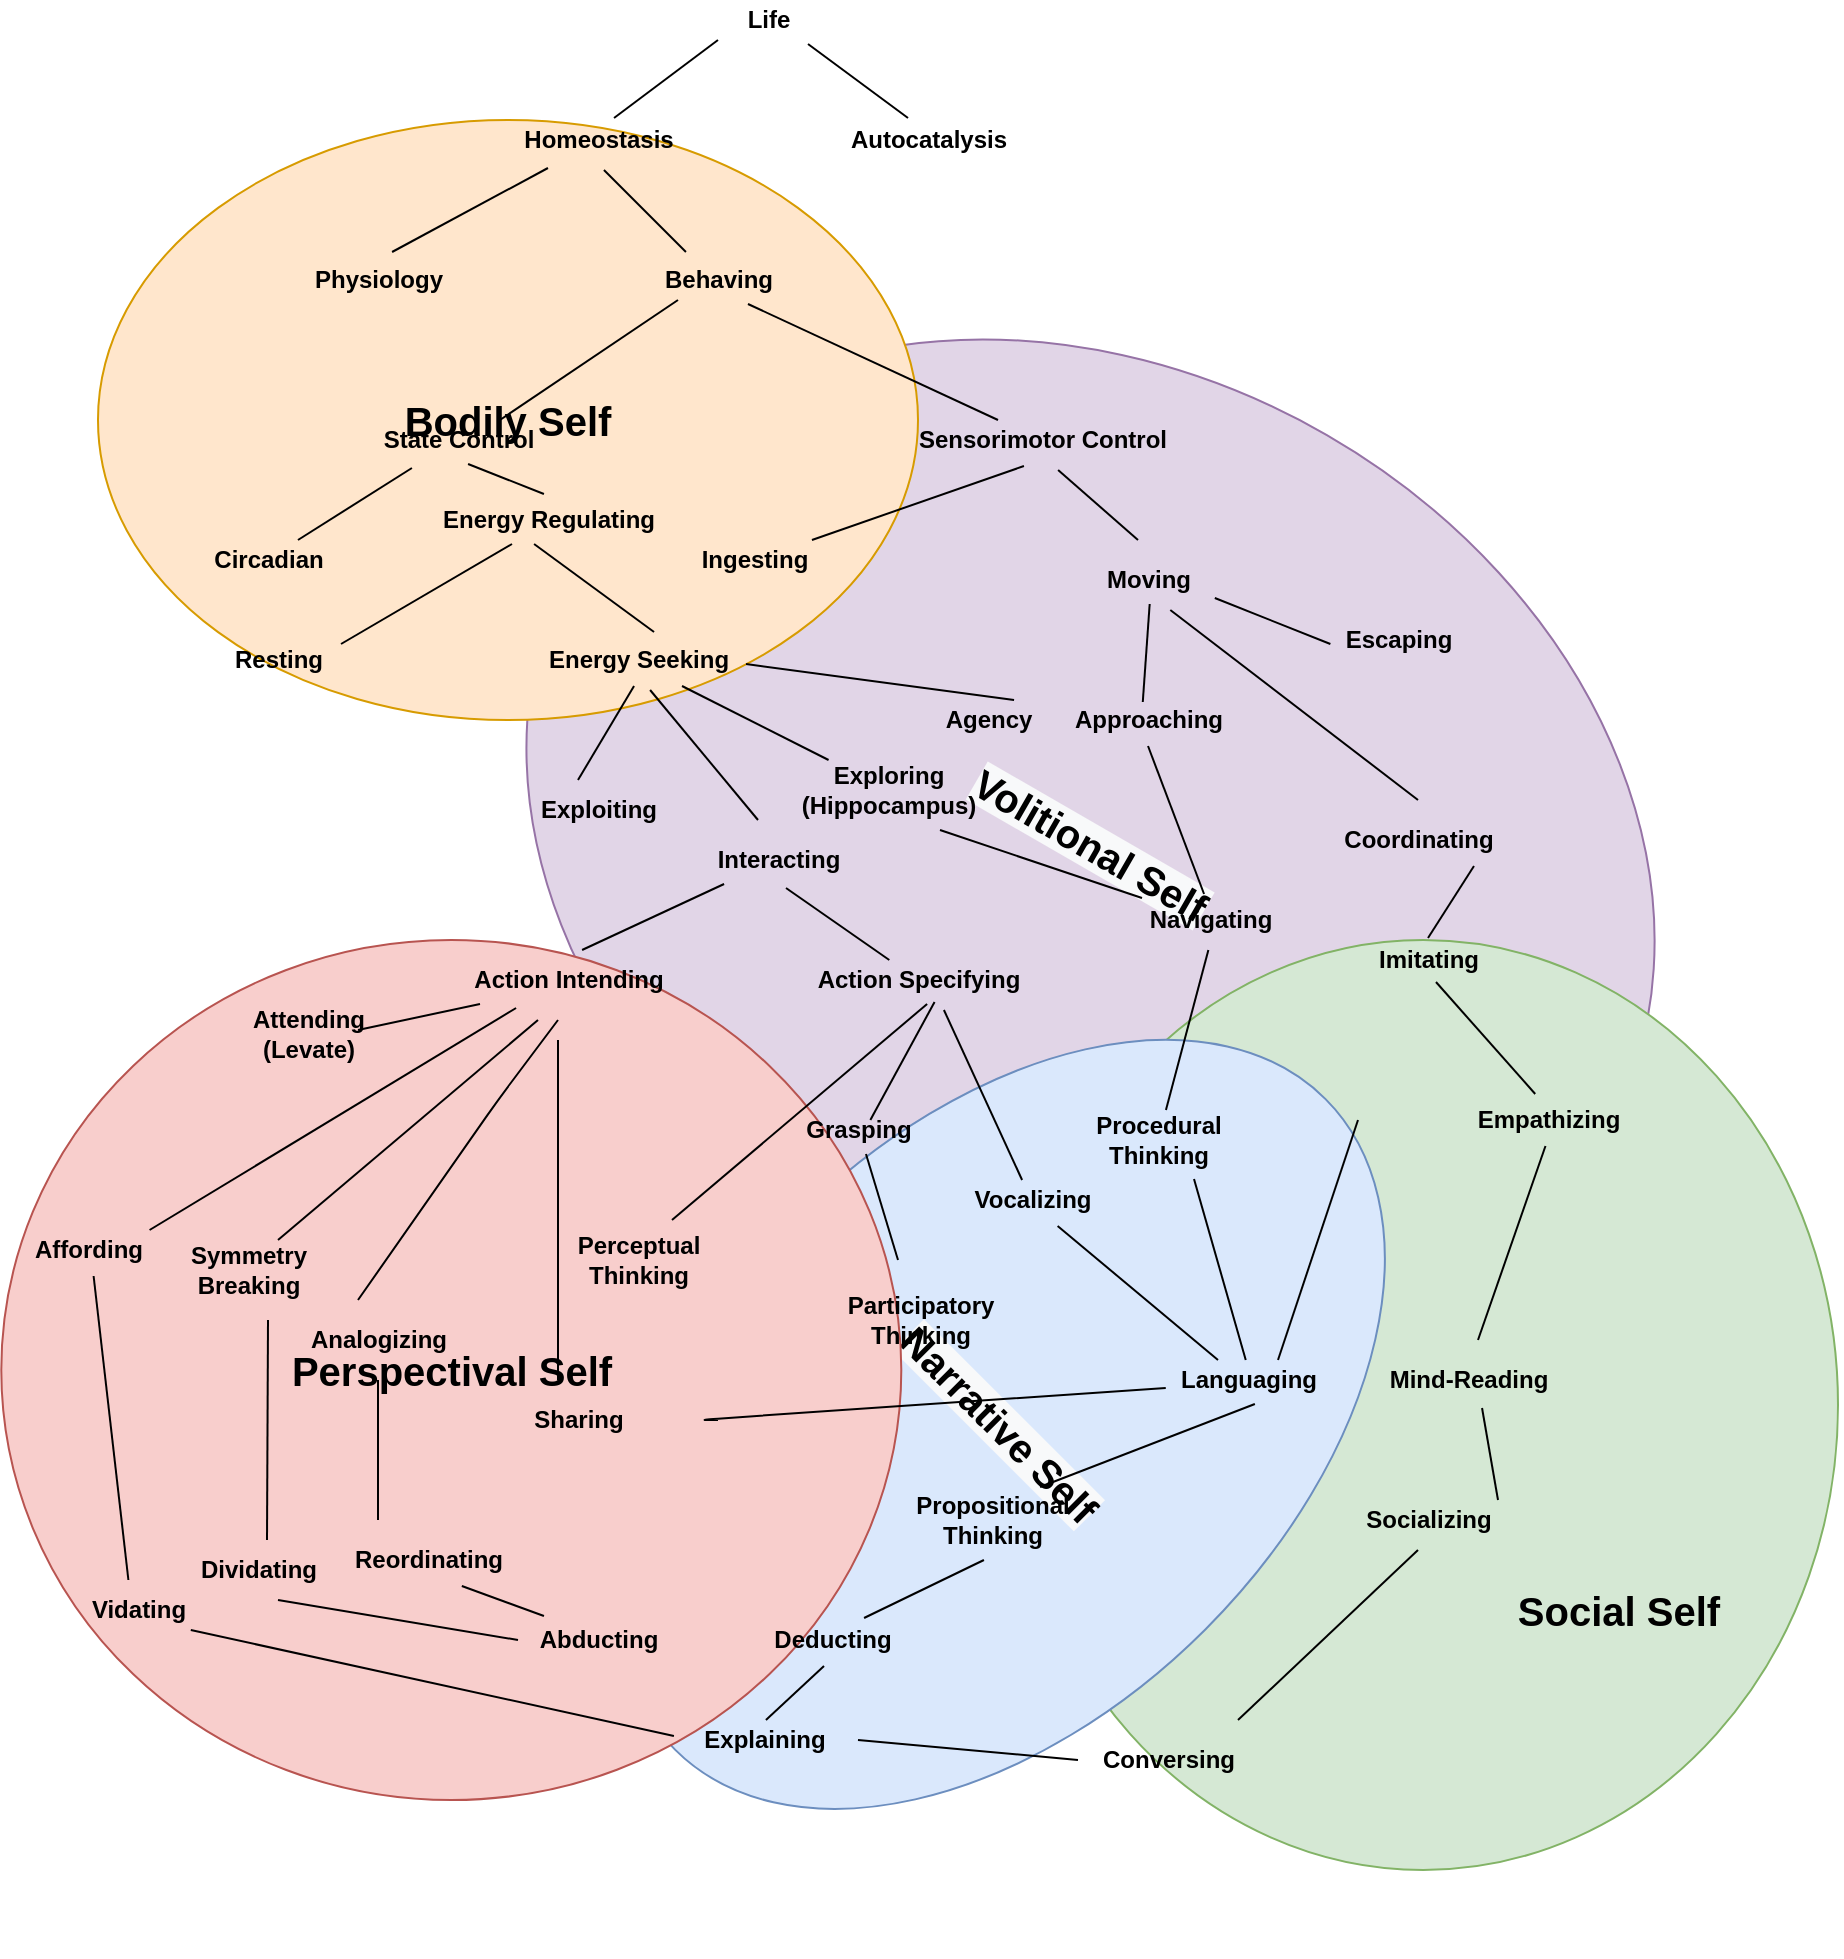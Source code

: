<mxfile version="13.8.0" type="github">
  <diagram id="261lAa1EZaPhHnJhHldy" name="Page-1">
    <mxGraphModel dx="858" dy="432" grid="1" gridSize="10" guides="1" tooltips="1" connect="1" arrows="1" fold="1" page="1" pageScale="1" pageWidth="850" pageHeight="1100" math="0" shadow="0">
      <root>
        <mxCell id="0" />
        <mxCell id="1" parent="0" />
        <mxCell id="-oYrf_uy26-qNpr954tw-61" value="&lt;b style=&quot;color: rgb(0 , 0 , 0) ; font-family: &amp;#34;helvetica&amp;#34; ; font-size: 20px ; font-style: normal ; letter-spacing: normal ; text-align: center ; text-indent: 0px ; text-transform: none ; word-spacing: 0px ; background-color: rgb(248 , 249 , 250)&quot;&gt;Volitional Self&lt;/b&gt;" style="ellipse;whiteSpace=wrap;html=1;rotation=30;fillColor=#e1d5e7;strokeColor=#9673a6;" parent="1" vertex="1">
          <mxGeometry x="260.57" y="235.9" width="591.38" height="472.74" as="geometry" />
        </mxCell>
        <mxCell id="-oYrf_uy26-qNpr954tw-57" value="" style="ellipse;whiteSpace=wrap;html=1;fillColor=#d5e8d4;strokeColor=#82b366;direction=south;" parent="1" vertex="1">
          <mxGeometry x="515.29" y="520" width="414.71" height="465" as="geometry" />
        </mxCell>
        <mxCell id="-oYrf_uy26-qNpr954tw-55" value="&lt;b style=&quot;font-size: 20px ; background-color: rgb(248 , 249 , 250)&quot;&gt;Narrative Self&lt;/b&gt;" style="ellipse;whiteSpace=wrap;html=1;rotation=45;fillColor=#dae8fc;strokeColor=#6c8ebf;" parent="1" vertex="1">
          <mxGeometry x="366.15" y="532.18" width="290" height="460" as="geometry" />
        </mxCell>
        <mxCell id="-oYrf_uy26-qNpr954tw-50" value="&lt;span style=&quot;font-size: 20px&quot;&gt;&lt;b&gt;Bodily Self&lt;/b&gt;&lt;/span&gt;" style="ellipse;whiteSpace=wrap;html=1;fillColor=#ffe6cc;strokeColor=#d79b00;" parent="1" vertex="1">
          <mxGeometry x="60" y="110" width="410" height="300" as="geometry" />
        </mxCell>
        <mxCell id="-oYrf_uy26-qNpr954tw-51" value="&lt;b style=&quot;font-size: 20px&quot;&gt;Perspectival Self&lt;/b&gt;" style="ellipse;whiteSpace=wrap;html=1;fillColor=#f8cecc;strokeColor=#b85450;" parent="1" vertex="1">
          <mxGeometry x="11.65" y="520" width="450" height="430" as="geometry" />
        </mxCell>
        <mxCell id="-oYrf_uy26-qNpr954tw-1" value="Life" style="text;html=1;align=center;verticalAlign=middle;resizable=0;points=[];autosize=1;fontStyle=1" parent="1" vertex="1">
          <mxGeometry x="375" y="50" width="40" height="20" as="geometry" />
        </mxCell>
        <mxCell id="-oYrf_uy26-qNpr954tw-2" value="Homeostasis" style="text;html=1;align=center;verticalAlign=middle;resizable=0;points=[];autosize=1;fontStyle=1" parent="1" vertex="1">
          <mxGeometry x="265" y="110" width="90" height="20" as="geometry" />
        </mxCell>
        <mxCell id="-oYrf_uy26-qNpr954tw-3" value="Autocatalysis" style="text;html=1;align=center;verticalAlign=middle;resizable=0;points=[];autosize=1;fontStyle=1" parent="1" vertex="1">
          <mxGeometry x="430" y="110" width="90" height="20" as="geometry" />
        </mxCell>
        <mxCell id="-oYrf_uy26-qNpr954tw-4" value="Physiology" style="text;html=1;align=center;verticalAlign=middle;resizable=0;points=[];autosize=1;fontStyle=1" parent="1" vertex="1">
          <mxGeometry x="160" y="180" width="80" height="20" as="geometry" />
        </mxCell>
        <mxCell id="-oYrf_uy26-qNpr954tw-5" value="Behaving" style="text;html=1;align=center;verticalAlign=middle;resizable=0;points=[];autosize=1;fontStyle=1" parent="1" vertex="1">
          <mxGeometry x="335" y="180" width="70" height="20" as="geometry" />
        </mxCell>
        <mxCell id="-oYrf_uy26-qNpr954tw-6" value="State Control" style="text;html=1;align=center;verticalAlign=middle;resizable=0;points=[];autosize=1;fontStyle=1" parent="1" vertex="1">
          <mxGeometry x="195" y="260" width="90" height="20" as="geometry" />
        </mxCell>
        <mxCell id="-oYrf_uy26-qNpr954tw-7" value="Sensorimotor Control" style="text;html=1;align=center;verticalAlign=middle;resizable=0;points=[];autosize=1;fontStyle=1" parent="1" vertex="1">
          <mxGeometry x="461.65" y="260" width="140" height="20" as="geometry" />
        </mxCell>
        <mxCell id="-oYrf_uy26-qNpr954tw-8" value="Agency" style="text;html=1;align=center;verticalAlign=middle;resizable=0;points=[];autosize=1;fontStyle=1" parent="1" vertex="1">
          <mxGeometry x="475" y="400" width="60" height="20" as="geometry" />
        </mxCell>
        <mxCell id="-oYrf_uy26-qNpr954tw-9" value="Exploiting" style="text;html=1;align=center;verticalAlign=middle;resizable=0;points=[];autosize=1;fontStyle=1" parent="1" vertex="1">
          <mxGeometry x="275" y="445" width="70" height="20" as="geometry" />
        </mxCell>
        <mxCell id="-oYrf_uy26-qNpr954tw-10" value="Exploring&lt;br&gt;(Hippocampus)" style="text;html=1;align=center;verticalAlign=middle;resizable=0;points=[];autosize=1;fontStyle=1" parent="1" vertex="1">
          <mxGeometry x="405" y="430" width="100" height="30" as="geometry" />
        </mxCell>
        <mxCell id="-oYrf_uy26-qNpr954tw-11" value="Interacting" style="text;html=1;align=center;verticalAlign=middle;resizable=0;points=[];autosize=1;fontStyle=1" parent="1" vertex="1">
          <mxGeometry x="360" y="470" width="80" height="20" as="geometry" />
        </mxCell>
        <mxCell id="-oYrf_uy26-qNpr954tw-12" value="Circadian" style="text;html=1;align=center;verticalAlign=middle;resizable=0;points=[];autosize=1;fontStyle=1" parent="1" vertex="1">
          <mxGeometry x="110" y="320" width="70" height="20" as="geometry" />
        </mxCell>
        <mxCell id="-oYrf_uy26-qNpr954tw-13" value="Energy Regulating" style="text;html=1;align=center;verticalAlign=middle;resizable=0;points=[];autosize=1;fontStyle=1" parent="1" vertex="1">
          <mxGeometry x="225" y="300" width="120" height="20" as="geometry" />
        </mxCell>
        <mxCell id="-oYrf_uy26-qNpr954tw-14" value="Resting" style="text;html=1;align=center;verticalAlign=middle;resizable=0;points=[];autosize=1;fontStyle=1" parent="1" vertex="1">
          <mxGeometry x="120" y="370" width="60" height="20" as="geometry" />
        </mxCell>
        <mxCell id="-oYrf_uy26-qNpr954tw-15" value="Energy Seeking" style="text;html=1;align=center;verticalAlign=middle;resizable=0;points=[];autosize=1;fontStyle=1" parent="1" vertex="1">
          <mxGeometry x="275" y="370" width="110" height="20" as="geometry" />
        </mxCell>
        <mxCell id="-oYrf_uy26-qNpr954tw-16" value="Ingesting" style="text;html=1;align=center;verticalAlign=middle;resizable=0;points=[];autosize=1;fontStyle=1" parent="1" vertex="1">
          <mxGeometry x="353.33" y="320" width="70" height="20" as="geometry" />
        </mxCell>
        <mxCell id="-oYrf_uy26-qNpr954tw-17" value="Moving" style="text;html=1;align=center;verticalAlign=middle;resizable=0;points=[];autosize=1;fontStyle=1" parent="1" vertex="1">
          <mxGeometry x="555" y="330" width="60" height="20" as="geometry" />
        </mxCell>
        <mxCell id="-oYrf_uy26-qNpr954tw-18" value="Escaping" style="text;html=1;align=center;verticalAlign=middle;resizable=0;points=[];autosize=1;fontStyle=1" parent="1" vertex="1">
          <mxGeometry x="675" y="360" width="70" height="20" as="geometry" />
        </mxCell>
        <mxCell id="-oYrf_uy26-qNpr954tw-19" value="Approaching" style="text;html=1;align=center;verticalAlign=middle;resizable=0;points=[];autosize=1;fontStyle=1" parent="1" vertex="1">
          <mxGeometry x="540" y="400" width="90" height="20" as="geometry" />
        </mxCell>
        <mxCell id="-oYrf_uy26-qNpr954tw-20" value="Action Intending" style="text;html=1;align=center;verticalAlign=middle;resizable=0;points=[];autosize=1;fontStyle=1" parent="1" vertex="1">
          <mxGeometry x="240" y="530" width="110" height="20" as="geometry" />
        </mxCell>
        <mxCell id="-oYrf_uy26-qNpr954tw-21" value="Action Specifying" style="text;html=1;align=center;verticalAlign=middle;resizable=0;points=[];autosize=1;fontStyle=1" parent="1" vertex="1">
          <mxGeometry x="410" y="530" width="120" height="20" as="geometry" />
        </mxCell>
        <mxCell id="-oYrf_uy26-qNpr954tw-33" value="&lt;br&gt;Attending&lt;br&gt;(Levate)" style="text;html=1;align=center;verticalAlign=middle;resizable=0;points=[];autosize=1;fontStyle=1" parent="1" vertex="1">
          <mxGeometry x="130" y="535" width="70" height="50" as="geometry" />
        </mxCell>
        <mxCell id="-oYrf_uy26-qNpr954tw-34" value="Affording" style="text;html=1;align=center;verticalAlign=middle;resizable=0;points=[];autosize=1;fontStyle=1" parent="1" vertex="1">
          <mxGeometry x="20" y="665" width="70" height="20" as="geometry" />
        </mxCell>
        <mxCell id="-oYrf_uy26-qNpr954tw-35" value="Dividating" style="text;html=1;align=center;verticalAlign=middle;resizable=0;points=[];autosize=1;fontStyle=1" parent="1" vertex="1">
          <mxGeometry x="105" y="825" width="70" height="20" as="geometry" />
        </mxCell>
        <mxCell id="-oYrf_uy26-qNpr954tw-36" value="Analogizing" style="text;html=1;align=center;verticalAlign=middle;resizable=0;points=[];autosize=1;fontStyle=1" parent="1" vertex="1">
          <mxGeometry x="160" y="710" width="80" height="20" as="geometry" />
        </mxCell>
        <mxCell id="-oYrf_uy26-qNpr954tw-37" value="Procedural&lt;br&gt;Thinking" style="text;html=1;align=center;verticalAlign=middle;resizable=0;points=[];autosize=1;fontStyle=1" parent="1" vertex="1">
          <mxGeometry x="550" y="605" width="80" height="30" as="geometry" />
        </mxCell>
        <mxCell id="-oYrf_uy26-qNpr954tw-38" value="Propositional&lt;br&gt;Thinking" style="text;html=1;align=center;verticalAlign=middle;resizable=0;points=[];autosize=1;fontStyle=1" parent="1" vertex="1">
          <mxGeometry x="461.65" y="795" width="90" height="30" as="geometry" />
        </mxCell>
        <mxCell id="-oYrf_uy26-qNpr954tw-39" value="Perceptual&lt;br&gt;Thinking" style="text;html=1;align=center;verticalAlign=middle;resizable=0;points=[];autosize=1;fontStyle=1" parent="1" vertex="1">
          <mxGeometry x="290" y="665" width="80" height="30" as="geometry" />
        </mxCell>
        <mxCell id="-oYrf_uy26-qNpr954tw-40" value="Participatory&lt;br&gt;Thinking" style="text;html=1;align=center;verticalAlign=middle;resizable=0;points=[];autosize=1;fontStyle=1" parent="1" vertex="1">
          <mxGeometry x="426.18" y="695" width="90" height="30" as="geometry" />
        </mxCell>
        <mxCell id="-oYrf_uy26-qNpr954tw-41" value="Sharing" style="text;html=1;align=center;verticalAlign=middle;resizable=0;points=[];autosize=1;fontStyle=1" parent="1" vertex="1">
          <mxGeometry x="270" y="750" width="60" height="20" as="geometry" />
        </mxCell>
        <mxCell id="-oYrf_uy26-qNpr954tw-42" value="Coordinating" style="text;html=1;align=center;verticalAlign=middle;resizable=0;points=[];autosize=1;fontStyle=1" parent="1" vertex="1">
          <mxGeometry x="675" y="460" width="90" height="20" as="geometry" />
        </mxCell>
        <mxCell id="-oYrf_uy26-qNpr954tw-43" value="Socializing" style="text;html=1;align=center;verticalAlign=middle;resizable=0;points=[];autosize=1;fontStyle=1" parent="1" vertex="1">
          <mxGeometry x="685" y="800" width="80" height="20" as="geometry" />
        </mxCell>
        <mxCell id="-oYrf_uy26-qNpr954tw-44" value="Imitating" style="text;html=1;align=center;verticalAlign=middle;resizable=0;points=[];autosize=1;fontStyle=1" parent="1" vertex="1">
          <mxGeometry x="690" y="520" width="70" height="20" as="geometry" />
        </mxCell>
        <mxCell id="-oYrf_uy26-qNpr954tw-45" value="Languaging" style="text;html=1;align=center;verticalAlign=middle;resizable=0;points=[];autosize=1;fontStyle=1" parent="1" vertex="1">
          <mxGeometry x="595" y="730" width="80" height="20" as="geometry" />
        </mxCell>
        <mxCell id="-oYrf_uy26-qNpr954tw-46" value="Mind-Reading" style="text;html=1;align=center;verticalAlign=middle;resizable=0;points=[];autosize=1;fontStyle=1" parent="1" vertex="1">
          <mxGeometry x="700" y="730" width="90" height="20" as="geometry" />
        </mxCell>
        <mxCell id="-oYrf_uy26-qNpr954tw-47" value="Navigating" style="text;html=1;align=center;verticalAlign=middle;resizable=0;points=[];autosize=1;fontStyle=1" parent="1" vertex="1">
          <mxGeometry x="576.15" y="500" width="80" height="20" as="geometry" />
        </mxCell>
        <mxCell id="-oYrf_uy26-qNpr954tw-48" value="Grasping" style="text;html=1;align=center;verticalAlign=middle;resizable=0;points=[];autosize=1;fontStyle=1" parent="1" vertex="1">
          <mxGeometry x="405" y="605" width="70" height="20" as="geometry" />
        </mxCell>
        <mxCell id="-oYrf_uy26-qNpr954tw-49" value="&lt;b&gt;Vocalizing&lt;/b&gt;" style="text;html=1;align=center;verticalAlign=middle;resizable=0;points=[];autosize=1;" parent="1" vertex="1">
          <mxGeometry x="491.65" y="640" width="70" height="20" as="geometry" />
        </mxCell>
        <mxCell id="-oYrf_uy26-qNpr954tw-56" value="&lt;b&gt;Empathizing&lt;/b&gt;" style="text;html=1;align=center;verticalAlign=middle;resizable=0;points=[];autosize=1;" parent="1" vertex="1">
          <mxGeometry x="740" y="600" width="90" height="20" as="geometry" />
        </mxCell>
        <mxCell id="-oYrf_uy26-qNpr954tw-65" value="&lt;font style=&quot;font-size: 20px&quot;&gt;&lt;b&gt;Social Self&lt;br&gt;&lt;/b&gt;&lt;/font&gt;" style="text;html=1;align=center;verticalAlign=middle;resizable=0;points=[];autosize=1;" parent="1" vertex="1">
          <mxGeometry x="760" y="845" width="120" height="20" as="geometry" />
        </mxCell>
        <mxCell id="-oYrf_uy26-qNpr954tw-69" value="" style="endArrow=none;html=1;exitX=0.589;exitY=-0.05;exitDx=0;exitDy=0;exitPerimeter=0;" parent="1" source="-oYrf_uy26-qNpr954tw-2" edge="1">
          <mxGeometry width="50" height="50" relative="1" as="geometry">
            <mxPoint x="320" y="120" as="sourcePoint" />
            <mxPoint x="370" y="70" as="targetPoint" />
          </mxGeometry>
        </mxCell>
        <mxCell id="-oYrf_uy26-qNpr954tw-70" value="" style="endArrow=none;html=1;entryX=1;entryY=1.1;entryDx=0;entryDy=0;entryPerimeter=0;exitX=0.389;exitY=-0.05;exitDx=0;exitDy=0;exitPerimeter=0;" parent="1" source="-oYrf_uy26-qNpr954tw-3" target="-oYrf_uy26-qNpr954tw-1" edge="1">
          <mxGeometry width="50" height="50" relative="1" as="geometry">
            <mxPoint x="430" y="120" as="sourcePoint" />
            <mxPoint x="480" y="70" as="targetPoint" />
          </mxGeometry>
        </mxCell>
        <mxCell id="-oYrf_uy26-qNpr954tw-71" value="" style="endArrow=none;html=1;entryX=0.222;entryY=1.2;entryDx=0;entryDy=0;entryPerimeter=0;exitX=0.588;exitY=-0.2;exitDx=0;exitDy=0;exitPerimeter=0;" parent="1" source="-oYrf_uy26-qNpr954tw-4" target="-oYrf_uy26-qNpr954tw-2" edge="1">
          <mxGeometry width="50" height="50" relative="1" as="geometry">
            <mxPoint x="210" y="160" as="sourcePoint" />
            <mxPoint x="260" y="110" as="targetPoint" />
          </mxGeometry>
        </mxCell>
        <mxCell id="-oYrf_uy26-qNpr954tw-72" value="" style="endArrow=none;html=1;entryX=0.533;entryY=1.25;entryDx=0;entryDy=0;entryPerimeter=0;exitX=0.271;exitY=-0.2;exitDx=0;exitDy=0;exitPerimeter=0;" parent="1" source="-oYrf_uy26-qNpr954tw-5" target="-oYrf_uy26-qNpr954tw-2" edge="1">
          <mxGeometry width="50" height="50" relative="1" as="geometry">
            <mxPoint x="360" y="170" as="sourcePoint" />
            <mxPoint x="430" y="130" as="targetPoint" />
          </mxGeometry>
        </mxCell>
        <mxCell id="-oYrf_uy26-qNpr954tw-74" value="" style="endArrow=none;html=1;exitX=0.733;exitY=0;exitDx=0;exitDy=0;exitPerimeter=0;" parent="1" source="-oYrf_uy26-qNpr954tw-6" edge="1">
          <mxGeometry width="50" height="50" relative="1" as="geometry">
            <mxPoint x="300" y="250" as="sourcePoint" />
            <mxPoint x="350" y="200" as="targetPoint" />
          </mxGeometry>
        </mxCell>
        <mxCell id="-oYrf_uy26-qNpr954tw-76" value="" style="endArrow=none;html=1;exitX=0.714;exitY=1.1;exitDx=0;exitDy=0;exitPerimeter=0;" parent="1" source="-oYrf_uy26-qNpr954tw-5" edge="1">
          <mxGeometry width="50" height="50" relative="1" as="geometry">
            <mxPoint x="460" y="200" as="sourcePoint" />
            <mxPoint x="510" y="260" as="targetPoint" />
          </mxGeometry>
        </mxCell>
        <mxCell id="-oYrf_uy26-qNpr954tw-78" value="" style="endArrow=none;html=1;exitX=0.714;exitY=0;exitDx=0;exitDy=0;exitPerimeter=0;entryX=0.244;entryY=1.2;entryDx=0;entryDy=0;entryPerimeter=0;" parent="1" source="-oYrf_uy26-qNpr954tw-12" target="-oYrf_uy26-qNpr954tw-6" edge="1">
          <mxGeometry width="50" height="50" relative="1" as="geometry">
            <mxPoint x="160" y="340" as="sourcePoint" />
            <mxPoint x="210" y="290" as="targetPoint" />
          </mxGeometry>
        </mxCell>
        <mxCell id="-oYrf_uy26-qNpr954tw-80" value="" style="endArrow=none;html=1;entryX=0.556;entryY=1.1;entryDx=0;entryDy=0;entryPerimeter=0;exitX=0.483;exitY=-0.15;exitDx=0;exitDy=0;exitPerimeter=0;" parent="1" source="-oYrf_uy26-qNpr954tw-13" target="-oYrf_uy26-qNpr954tw-6" edge="1">
          <mxGeometry width="50" height="50" relative="1" as="geometry">
            <mxPoint x="320" y="310" as="sourcePoint" />
            <mxPoint x="370" y="260" as="targetPoint" />
          </mxGeometry>
        </mxCell>
        <mxCell id="-oYrf_uy26-qNpr954tw-81" value="" style="endArrow=none;html=1;exitX=1.025;exitY=0.1;exitDx=0;exitDy=0;exitPerimeter=0;entryX=0.35;entryY=1.1;entryDx=0;entryDy=0;entryPerimeter=0;" parent="1" source="-oYrf_uy26-qNpr954tw-14" target="-oYrf_uy26-qNpr954tw-13" edge="1">
          <mxGeometry width="50" height="50" relative="1" as="geometry">
            <mxPoint x="190" y="400" as="sourcePoint" />
            <mxPoint x="240" y="350" as="targetPoint" />
          </mxGeometry>
        </mxCell>
        <mxCell id="-oYrf_uy26-qNpr954tw-82" value="" style="endArrow=none;html=1;entryX=0.442;entryY=1.1;entryDx=0;entryDy=0;entryPerimeter=0;exitX=0.573;exitY=-0.2;exitDx=0;exitDy=0;exitPerimeter=0;" parent="1" source="-oYrf_uy26-qNpr954tw-15" target="-oYrf_uy26-qNpr954tw-13" edge="1">
          <mxGeometry width="50" height="50" relative="1" as="geometry">
            <mxPoint x="350" y="340" as="sourcePoint" />
            <mxPoint x="400" y="290" as="targetPoint" />
          </mxGeometry>
        </mxCell>
        <mxCell id="-oYrf_uy26-qNpr954tw-84" value="" style="endArrow=none;html=1;entryX=0.438;entryY=1.15;entryDx=0;entryDy=0;entryPerimeter=0;" parent="1" source="-oYrf_uy26-qNpr954tw-16" target="-oYrf_uy26-qNpr954tw-7" edge="1">
          <mxGeometry width="50" height="50" relative="1" as="geometry">
            <mxPoint x="500" y="360" as="sourcePoint" />
            <mxPoint x="550" y="310" as="targetPoint" />
          </mxGeometry>
        </mxCell>
        <mxCell id="-oYrf_uy26-qNpr954tw-85" value="" style="endArrow=none;html=1;entryX=0.56;entryY=1.25;entryDx=0;entryDy=0;entryPerimeter=0;" parent="1" target="-oYrf_uy26-qNpr954tw-7" edge="1">
          <mxGeometry width="50" height="50" relative="1" as="geometry">
            <mxPoint x="580" y="320" as="sourcePoint" />
            <mxPoint x="540" y="330" as="targetPoint" />
          </mxGeometry>
        </mxCell>
        <mxCell id="-oYrf_uy26-qNpr954tw-86" value="" style="endArrow=none;html=1;entryX=0.514;entryY=1.1;entryDx=0;entryDy=0;entryPerimeter=0;exitX=0.471;exitY=0.05;exitDx=0;exitDy=0;exitPerimeter=0;" parent="1" source="-oYrf_uy26-qNpr954tw-19" target="-oYrf_uy26-qNpr954tw-17" edge="1">
          <mxGeometry width="50" height="50" relative="1" as="geometry">
            <mxPoint x="560" y="400" as="sourcePoint" />
            <mxPoint x="610" y="350" as="targetPoint" />
          </mxGeometry>
        </mxCell>
        <mxCell id="-oYrf_uy26-qNpr954tw-88" value="" style="endArrow=none;html=1;entryX=0.686;entryY=1.25;entryDx=0;entryDy=0;entryPerimeter=0;" parent="1" target="-oYrf_uy26-qNpr954tw-17" edge="1">
          <mxGeometry width="50" height="50" relative="1" as="geometry">
            <mxPoint x="720" y="450" as="sourcePoint" />
            <mxPoint x="710" y="290" as="targetPoint" />
          </mxGeometry>
        </mxCell>
        <mxCell id="-oYrf_uy26-qNpr954tw-90" value="" style="endArrow=none;html=1;exitX=1.057;exitY=0.95;exitDx=0;exitDy=0;exitPerimeter=0;entryX=0.017;entryY=0.6;entryDx=0;entryDy=0;entryPerimeter=0;" parent="1" source="-oYrf_uy26-qNpr954tw-17" target="-oYrf_uy26-qNpr954tw-18" edge="1">
          <mxGeometry width="50" height="50" relative="1" as="geometry">
            <mxPoint x="640" y="170" as="sourcePoint" />
            <mxPoint x="690" y="330" as="targetPoint" />
          </mxGeometry>
        </mxCell>
        <mxCell id="-oYrf_uy26-qNpr954tw-92" value="" style="endArrow=none;html=1;exitX=0.811;exitY=1.15;exitDx=0;exitDy=0;exitPerimeter=0;entryX=0.5;entryY=-0.05;entryDx=0;entryDy=0;entryPerimeter=0;" parent="1" source="-oYrf_uy26-qNpr954tw-42" target="-oYrf_uy26-qNpr954tw-44" edge="1">
          <mxGeometry width="50" height="50" relative="1" as="geometry">
            <mxPoint x="960" y="580" as="sourcePoint" />
            <mxPoint x="1010" y="530" as="targetPoint" />
          </mxGeometry>
        </mxCell>
        <mxCell id="-oYrf_uy26-qNpr954tw-96" value="" style="endArrow=none;html=1;exitX=0.429;exitY=-0.15;exitDx=0;exitDy=0;exitPerimeter=0;entryX=0.557;entryY=1.05;entryDx=0;entryDy=0;entryPerimeter=0;" parent="1" source="-oYrf_uy26-qNpr954tw-56" target="-oYrf_uy26-qNpr954tw-44" edge="1">
          <mxGeometry width="50" height="50" relative="1" as="geometry">
            <mxPoint x="690" y="550" as="sourcePoint" />
            <mxPoint x="740" y="500" as="targetPoint" />
          </mxGeometry>
        </mxCell>
        <mxCell id="-oYrf_uy26-qNpr954tw-99" value="" style="endArrow=none;html=1;entryX=0.482;entryY=1.15;entryDx=0;entryDy=0;entryPerimeter=0;" parent="1" target="-oYrf_uy26-qNpr954tw-15" edge="1">
          <mxGeometry width="50" height="50" relative="1" as="geometry">
            <mxPoint x="300" y="440" as="sourcePoint" />
            <mxPoint x="350" y="390" as="targetPoint" />
          </mxGeometry>
        </mxCell>
        <mxCell id="-oYrf_uy26-qNpr954tw-101" value="" style="endArrow=none;html=1;exitX=0.555;exitY=1.25;exitDx=0;exitDy=0;exitPerimeter=0;" parent="1" source="-oYrf_uy26-qNpr954tw-15" edge="1">
          <mxGeometry width="50" height="50" relative="1" as="geometry">
            <mxPoint x="350" y="430" as="sourcePoint" />
            <mxPoint x="390" y="460" as="targetPoint" />
          </mxGeometry>
        </mxCell>
        <mxCell id="-oYrf_uy26-qNpr954tw-102" value="" style="endArrow=none;html=1;exitX=0.7;exitY=1.15;exitDx=0;exitDy=0;exitPerimeter=0;" parent="1" source="-oYrf_uy26-qNpr954tw-15" target="-oYrf_uy26-qNpr954tw-10" edge="1">
          <mxGeometry width="50" height="50" relative="1" as="geometry">
            <mxPoint x="380" y="430" as="sourcePoint" />
            <mxPoint x="430" y="380" as="targetPoint" />
          </mxGeometry>
        </mxCell>
        <mxCell id="-oYrf_uy26-qNpr954tw-103" value="" style="endArrow=none;html=1;entryX=0.163;entryY=1.1;entryDx=0;entryDy=0;entryPerimeter=0;exitX=0.564;exitY=-0.25;exitDx=0;exitDy=0;exitPerimeter=0;" parent="1" source="-oYrf_uy26-qNpr954tw-20" target="-oYrf_uy26-qNpr954tw-11" edge="1">
          <mxGeometry width="50" height="50" relative="1" as="geometry">
            <mxPoint x="300" y="520" as="sourcePoint" />
            <mxPoint x="350" y="470" as="targetPoint" />
          </mxGeometry>
        </mxCell>
        <mxCell id="-oYrf_uy26-qNpr954tw-104" value="" style="endArrow=none;html=1;entryX=0.55;entryY=1.2;entryDx=0;entryDy=0;entryPerimeter=0;" parent="1" source="-oYrf_uy26-qNpr954tw-21" target="-oYrf_uy26-qNpr954tw-11" edge="1">
          <mxGeometry width="50" height="50" relative="1" as="geometry">
            <mxPoint x="310" y="640" as="sourcePoint" />
            <mxPoint x="360" y="590" as="targetPoint" />
          </mxGeometry>
        </mxCell>
        <mxCell id="-oYrf_uy26-qNpr954tw-105" value="" style="endArrow=none;html=1;entryX=0.569;entryY=1.05;entryDx=0;entryDy=0;entryPerimeter=0;" parent="1" target="-oYrf_uy26-qNpr954tw-21" edge="1">
          <mxGeometry width="50" height="50" relative="1" as="geometry">
            <mxPoint x="446.18" y="610" as="sourcePoint" />
            <mxPoint x="496.18" y="560" as="targetPoint" />
          </mxGeometry>
        </mxCell>
        <mxCell id="-oYrf_uy26-qNpr954tw-106" value="" style="endArrow=none;html=1;entryX=0.608;entryY=1.25;entryDx=0;entryDy=0;entryPerimeter=0;" parent="1" source="-oYrf_uy26-qNpr954tw-49" target="-oYrf_uy26-qNpr954tw-21" edge="1">
          <mxGeometry width="50" height="50" relative="1" as="geometry">
            <mxPoint x="500" y="640" as="sourcePoint" />
            <mxPoint x="550" y="590" as="targetPoint" />
          </mxGeometry>
        </mxCell>
        <mxCell id="-oYrf_uy26-qNpr954tw-107" value="" style="endArrow=none;html=1;entryX=0.5;entryY=1.15;entryDx=0;entryDy=0;entryPerimeter=0;exitX=0.461;exitY=-0.15;exitDx=0;exitDy=0;exitPerimeter=0;" parent="1" target="-oYrf_uy26-qNpr954tw-19" edge="1" source="-oYrf_uy26-qNpr954tw-47">
          <mxGeometry width="50" height="50" relative="1" as="geometry">
            <mxPoint x="660" y="560" as="sourcePoint" />
            <mxPoint x="640" y="470" as="targetPoint" />
          </mxGeometry>
        </mxCell>
        <mxCell id="-oYrf_uy26-qNpr954tw-108" value="" style="endArrow=none;html=1;entryX=0.488;entryY=1.25;entryDx=0;entryDy=0;entryPerimeter=0;" parent="1" source="-oYrf_uy26-qNpr954tw-37" target="-oYrf_uy26-qNpr954tw-47" edge="1">
          <mxGeometry width="50" height="50" relative="1" as="geometry">
            <mxPoint x="730" y="720" as="sourcePoint" />
            <mxPoint x="635" y="580" as="targetPoint" />
          </mxGeometry>
        </mxCell>
        <mxCell id="-oYrf_uy26-qNpr954tw-109" value="" style="endArrow=none;html=1;" parent="1" edge="1">
          <mxGeometry width="50" height="50" relative="1" as="geometry">
            <mxPoint x="650" y="730" as="sourcePoint" />
            <mxPoint x="690" y="610" as="targetPoint" />
          </mxGeometry>
        </mxCell>
        <mxCell id="-oYrf_uy26-qNpr954tw-111" value="" style="endArrow=none;html=1;entryX=0.688;entryY=1.15;entryDx=0;entryDy=0;entryPerimeter=0;" parent="1" target="-oYrf_uy26-qNpr954tw-49" edge="1">
          <mxGeometry width="50" height="50" relative="1" as="geometry">
            <mxPoint x="620" y="730" as="sourcePoint" />
            <mxPoint x="650" y="660" as="targetPoint" />
            <Array as="points">
              <mxPoint x="620" y="730" />
            </Array>
          </mxGeometry>
        </mxCell>
        <mxCell id="-oYrf_uy26-qNpr954tw-112" value="" style="endArrow=none;html=1;entryX=0.725;entryY=1.15;entryDx=0;entryDy=0;entryPerimeter=0;exitX=0.486;exitY=0;exitDx=0;exitDy=0;exitPerimeter=0;" parent="1" source="-oYrf_uy26-qNpr954tw-45" target="-oYrf_uy26-qNpr954tw-37" edge="1">
          <mxGeometry width="50" height="50" relative="1" as="geometry">
            <mxPoint x="730" y="720" as="sourcePoint" />
            <mxPoint x="710" y="640" as="targetPoint" />
          </mxGeometry>
        </mxCell>
        <mxCell id="-oYrf_uy26-qNpr954tw-113" value="" style="endArrow=none;html=1;entryX=0.557;entryY=1.1;entryDx=0;entryDy=0;entryPerimeter=0;" parent="1" target="-oYrf_uy26-qNpr954tw-48" edge="1">
          <mxGeometry width="50" height="50" relative="1" as="geometry">
            <mxPoint x="460" y="680" as="sourcePoint" />
            <mxPoint x="465" y="630" as="targetPoint" />
          </mxGeometry>
        </mxCell>
        <mxCell id="-oYrf_uy26-qNpr954tw-114" value="" style="endArrow=none;html=1;entryX=0.538;entryY=1.1;entryDx=0;entryDy=0;entryPerimeter=0;" parent="1" target="-oYrf_uy26-qNpr954tw-21" edge="1">
          <mxGeometry width="50" height="50" relative="1" as="geometry">
            <mxPoint x="347" y="660" as="sourcePoint" />
            <mxPoint x="480" y="560" as="targetPoint" />
          </mxGeometry>
        </mxCell>
        <mxCell id="-oYrf_uy26-qNpr954tw-115" value="" style="endArrow=none;html=1;entryX=0.543;entryY=1.1;entryDx=0;entryDy=0;entryPerimeter=0;exitX=0.771;exitY=-0.05;exitDx=0;exitDy=0;exitPerimeter=0;" parent="1" source="-oYrf_uy26-qNpr954tw-38" target="-oYrf_uy26-qNpr954tw-45" edge="1">
          <mxGeometry width="50" height="50" relative="1" as="geometry">
            <mxPoint x="700" y="800" as="sourcePoint" />
            <mxPoint x="750" y="750" as="targetPoint" />
          </mxGeometry>
        </mxCell>
        <mxCell id="-oYrf_uy26-qNpr954tw-116" value="Conversing" style="text;html=1;align=center;verticalAlign=middle;resizable=0;points=[];autosize=1;fontStyle=1" parent="1" vertex="1">
          <mxGeometry x="555" y="920" width="80" height="20" as="geometry" />
        </mxCell>
        <mxCell id="-oYrf_uy26-qNpr954tw-117" value="" style="endArrow=none;html=1;entryX=0.486;entryY=1.15;entryDx=0;entryDy=0;entryPerimeter=0;" parent="1" target="-oYrf_uy26-qNpr954tw-56" edge="1">
          <mxGeometry width="50" height="50" relative="1" as="geometry">
            <mxPoint x="750" y="720" as="sourcePoint" />
            <mxPoint x="770" y="620" as="targetPoint" />
          </mxGeometry>
        </mxCell>
        <mxCell id="-oYrf_uy26-qNpr954tw-118" value="" style="endArrow=none;html=1;entryX=0.578;entryY=1.2;entryDx=0;entryDy=0;entryPerimeter=0;" parent="1" target="-oYrf_uy26-qNpr954tw-46" edge="1">
          <mxGeometry width="50" height="50" relative="1" as="geometry">
            <mxPoint x="760" y="800" as="sourcePoint" />
            <mxPoint x="810" y="750" as="targetPoint" />
          </mxGeometry>
        </mxCell>
        <mxCell id="-oYrf_uy26-qNpr954tw-119" value="" style="endArrow=none;html=1;" parent="1" edge="1">
          <mxGeometry width="50" height="50" relative="1" as="geometry">
            <mxPoint x="630" y="910" as="sourcePoint" />
            <mxPoint x="720" y="825" as="targetPoint" />
          </mxGeometry>
        </mxCell>
        <mxCell id="-oYrf_uy26-qNpr954tw-121" value="" style="endArrow=none;html=1;exitX=-0.014;exitY=0.7;exitDx=0;exitDy=0;exitPerimeter=0;" parent="1" source="-oYrf_uy26-qNpr954tw-45" edge="1">
          <mxGeometry width="50" height="50" relative="1" as="geometry">
            <mxPoint x="560" y="880" as="sourcePoint" />
            <mxPoint x="370" y="760" as="targetPoint" />
            <Array as="points">
              <mxPoint x="360" y="760" />
            </Array>
          </mxGeometry>
        </mxCell>
        <mxCell id="-oYrf_uy26-qNpr954tw-123" value="" style="endArrow=none;html=1;entryX=0.264;entryY=1.2;entryDx=0;entryDy=0;entryPerimeter=0;exitX=0.94;exitY=0;exitDx=0;exitDy=0;exitPerimeter=0;" parent="1" source="-oYrf_uy26-qNpr954tw-34" target="-oYrf_uy26-qNpr954tw-20" edge="1">
          <mxGeometry width="50" height="50" relative="1" as="geometry">
            <mxPoint x="140" y="610" as="sourcePoint" />
            <mxPoint x="250" y="570" as="targetPoint" />
          </mxGeometry>
        </mxCell>
        <mxCell id="-oYrf_uy26-qNpr954tw-125" value="" style="endArrow=none;html=1;" parent="1" edge="1">
          <mxGeometry width="50" height="50" relative="1" as="geometry">
            <mxPoint x="150" y="670" as="sourcePoint" />
            <mxPoint x="280" y="560" as="targetPoint" />
          </mxGeometry>
        </mxCell>
        <mxCell id="-oYrf_uy26-qNpr954tw-126" value="" style="endArrow=none;html=1;" parent="1" edge="1">
          <mxGeometry width="50" height="50" relative="1" as="geometry">
            <mxPoint x="190" y="700" as="sourcePoint" />
            <mxPoint x="290" y="560" as="targetPoint" />
            <Array as="points">
              <mxPoint x="260" y="600" />
            </Array>
          </mxGeometry>
        </mxCell>
        <mxCell id="-oYrf_uy26-qNpr954tw-127" value="" style="endArrow=none;html=1;" parent="1" edge="1">
          <mxGeometry width="50" height="50" relative="1" as="geometry">
            <mxPoint x="290" y="740" as="sourcePoint" />
            <mxPoint x="290" y="570" as="targetPoint" />
          </mxGeometry>
        </mxCell>
        <mxCell id="-oYrf_uy26-qNpr954tw-128" value="" style="endArrow=none;html=1;entryX=0.1;entryY=1.1;entryDx=0;entryDy=0;entryPerimeter=0;" parent="1" target="-oYrf_uy26-qNpr954tw-20" edge="1">
          <mxGeometry width="50" height="50" relative="1" as="geometry">
            <mxPoint x="190" y="565" as="sourcePoint" />
            <mxPoint x="240" y="515" as="targetPoint" />
          </mxGeometry>
        </mxCell>
        <mxCell id="-oYrf_uy26-qNpr954tw-131" value="" style="endArrow=none;html=1;entryX=0.76;entryY=1.167;entryDx=0;entryDy=0;entryPerimeter=0;exitX=0.073;exitY=-0.05;exitDx=0;exitDy=0;exitPerimeter=0;" parent="1" target="-oYrf_uy26-qNpr954tw-10" edge="1" source="-oYrf_uy26-qNpr954tw-47">
          <mxGeometry width="50" height="50" relative="1" as="geometry">
            <mxPoint x="650" y="560" as="sourcePoint" />
            <mxPoint x="550" y="460" as="targetPoint" />
          </mxGeometry>
        </mxCell>
        <mxCell id="-oYrf_uy26-qNpr954tw-132" value="Symmetry&lt;br&gt;Breaking" style="text;html=1;align=center;verticalAlign=middle;resizable=0;points=[];autosize=1;fontStyle=1" parent="1" vertex="1">
          <mxGeometry x="100" y="670" width="70" height="30" as="geometry" />
        </mxCell>
        <mxCell id="-oYrf_uy26-qNpr954tw-133" value="Reordinating" style="text;html=1;align=center;verticalAlign=middle;resizable=0;points=[];autosize=1;fontStyle=1" parent="1" vertex="1">
          <mxGeometry x="180" y="820" width="90" height="20" as="geometry" />
        </mxCell>
        <mxCell id="-oYrf_uy26-qNpr954tw-138" value="" style="endArrow=none;html=1;" parent="1" edge="1">
          <mxGeometry width="50" height="50" relative="1" as="geometry">
            <mxPoint x="144.5" y="820" as="sourcePoint" />
            <mxPoint x="145" y="710" as="targetPoint" />
          </mxGeometry>
        </mxCell>
        <mxCell id="-oYrf_uy26-qNpr954tw-139" value="" style="endArrow=none;html=1;" parent="1" edge="1">
          <mxGeometry width="50" height="50" relative="1" as="geometry">
            <mxPoint x="200" y="810" as="sourcePoint" />
            <mxPoint x="200" y="740" as="targetPoint" />
          </mxGeometry>
        </mxCell>
        <mxCell id="-oYrf_uy26-qNpr954tw-140" value="Vidating" style="text;html=1;align=center;verticalAlign=middle;resizable=0;points=[];autosize=1;fontStyle=1" parent="1" vertex="1">
          <mxGeometry x="50" y="845" width="60" height="20" as="geometry" />
        </mxCell>
        <mxCell id="-oYrf_uy26-qNpr954tw-141" value="" style="endArrow=none;html=1;entryX=0.54;entryY=1.15;entryDx=0;entryDy=0;entryPerimeter=0;exitX=0.42;exitY=-0.25;exitDx=0;exitDy=0;exitPerimeter=0;" parent="1" source="-oYrf_uy26-qNpr954tw-140" target="-oYrf_uy26-qNpr954tw-34" edge="1">
          <mxGeometry width="50" height="50" relative="1" as="geometry">
            <mxPoint x="57" y="770" as="sourcePoint" />
            <mxPoint x="80" y="690" as="targetPoint" />
          </mxGeometry>
        </mxCell>
        <mxCell id="-oYrf_uy26-qNpr954tw-142" value="Abducting" style="text;html=1;align=center;verticalAlign=middle;resizable=0;points=[];autosize=1;fontStyle=1" parent="1" vertex="1">
          <mxGeometry x="275" y="860" width="70" height="20" as="geometry" />
        </mxCell>
        <mxCell id="-oYrf_uy26-qNpr954tw-143" value="Explaining" style="text;html=1;align=center;verticalAlign=middle;resizable=0;points=[];autosize=1;fontStyle=1" parent="1" vertex="1">
          <mxGeometry x="353.33" y="910" width="80" height="20" as="geometry" />
        </mxCell>
        <mxCell id="-oYrf_uy26-qNpr954tw-144" value="" style="endArrow=none;html=1;entryX=0.688;entryY=1.15;entryDx=0;entryDy=0;entryPerimeter=0;exitX=0.114;exitY=-0.1;exitDx=0;exitDy=0;exitPerimeter=0;" parent="1" source="-oYrf_uy26-qNpr954tw-142" target="-oYrf_uy26-qNpr954tw-133" edge="1">
          <mxGeometry width="50" height="50" relative="1" as="geometry">
            <mxPoint x="370" y="860" as="sourcePoint" />
            <mxPoint x="420" y="810" as="targetPoint" />
          </mxGeometry>
        </mxCell>
        <mxCell id="-oYrf_uy26-qNpr954tw-145" value="&lt;b&gt;Deducting&lt;br&gt;&lt;/b&gt;" style="text;html=1;align=center;verticalAlign=middle;resizable=0;points=[];autosize=1;" parent="1" vertex="1">
          <mxGeometry x="391.65" y="860" width="70" height="20" as="geometry" />
        </mxCell>
        <mxCell id="-oYrf_uy26-qNpr954tw-146" value="" style="endArrow=none;html=1;entryX=0.459;entryY=1.167;entryDx=0;entryDy=0;entryPerimeter=0;exitX=0.734;exitY=-0.05;exitDx=0;exitDy=0;exitPerimeter=0;" parent="1" source="-oYrf_uy26-qNpr954tw-145" target="-oYrf_uy26-qNpr954tw-38" edge="1">
          <mxGeometry width="50" height="50" relative="1" as="geometry">
            <mxPoint x="490" y="900" as="sourcePoint" />
            <mxPoint x="540" y="850" as="targetPoint" />
          </mxGeometry>
        </mxCell>
        <mxCell id="-oYrf_uy26-qNpr954tw-147" value="" style="endArrow=none;html=1;" parent="1" edge="1">
          <mxGeometry width="50" height="50" relative="1" as="geometry">
            <mxPoint x="150" y="850" as="sourcePoint" />
            <mxPoint x="270" y="870" as="targetPoint" />
          </mxGeometry>
        </mxCell>
        <mxCell id="-oYrf_uy26-qNpr954tw-148" value="" style="endArrow=none;html=1;entryX=-0.067;entryY=0.4;entryDx=0;entryDy=0;entryPerimeter=0;exitX=0.94;exitY=1;exitDx=0;exitDy=0;exitPerimeter=0;" parent="1" source="-oYrf_uy26-qNpr954tw-140" target="-oYrf_uy26-qNpr954tw-143" edge="1">
          <mxGeometry width="50" height="50" relative="1" as="geometry">
            <mxPoint x="70" y="880" as="sourcePoint" />
            <mxPoint x="130" y="870" as="targetPoint" />
          </mxGeometry>
        </mxCell>
        <mxCell id="-oYrf_uy26-qNpr954tw-149" value="" style="endArrow=none;html=1;entryX=0.448;entryY=1.15;entryDx=0;entryDy=0;entryPerimeter=0;exitX=0.508;exitY=0;exitDx=0;exitDy=0;exitPerimeter=0;" parent="1" source="-oYrf_uy26-qNpr954tw-143" target="-oYrf_uy26-qNpr954tw-145" edge="1">
          <mxGeometry width="50" height="50" relative="1" as="geometry">
            <mxPoint x="470" y="940" as="sourcePoint" />
            <mxPoint x="520" y="890" as="targetPoint" />
          </mxGeometry>
        </mxCell>
        <mxCell id="-oYrf_uy26-qNpr954tw-150" value="" style="endArrow=none;html=1;" parent="1" edge="1">
          <mxGeometry width="50" height="50" relative="1" as="geometry">
            <mxPoint x="440" y="920" as="sourcePoint" />
            <mxPoint x="550" y="930" as="targetPoint" />
          </mxGeometry>
        </mxCell>
        <mxCell id="-oYrf_uy26-qNpr954tw-151" value="" style="endArrow=none;html=1;entryX=0.991;entryY=0.6;entryDx=0;entryDy=0;entryPerimeter=0;exitX=0.717;exitY=0;exitDx=0;exitDy=0;exitPerimeter=0;" parent="1" source="-oYrf_uy26-qNpr954tw-8" target="-oYrf_uy26-qNpr954tw-15" edge="1">
          <mxGeometry width="50" height="50" relative="1" as="geometry">
            <mxPoint x="210" y="430" as="sourcePoint" />
            <mxPoint x="260" y="380" as="targetPoint" />
          </mxGeometry>
        </mxCell>
      </root>
    </mxGraphModel>
  </diagram>
</mxfile>
